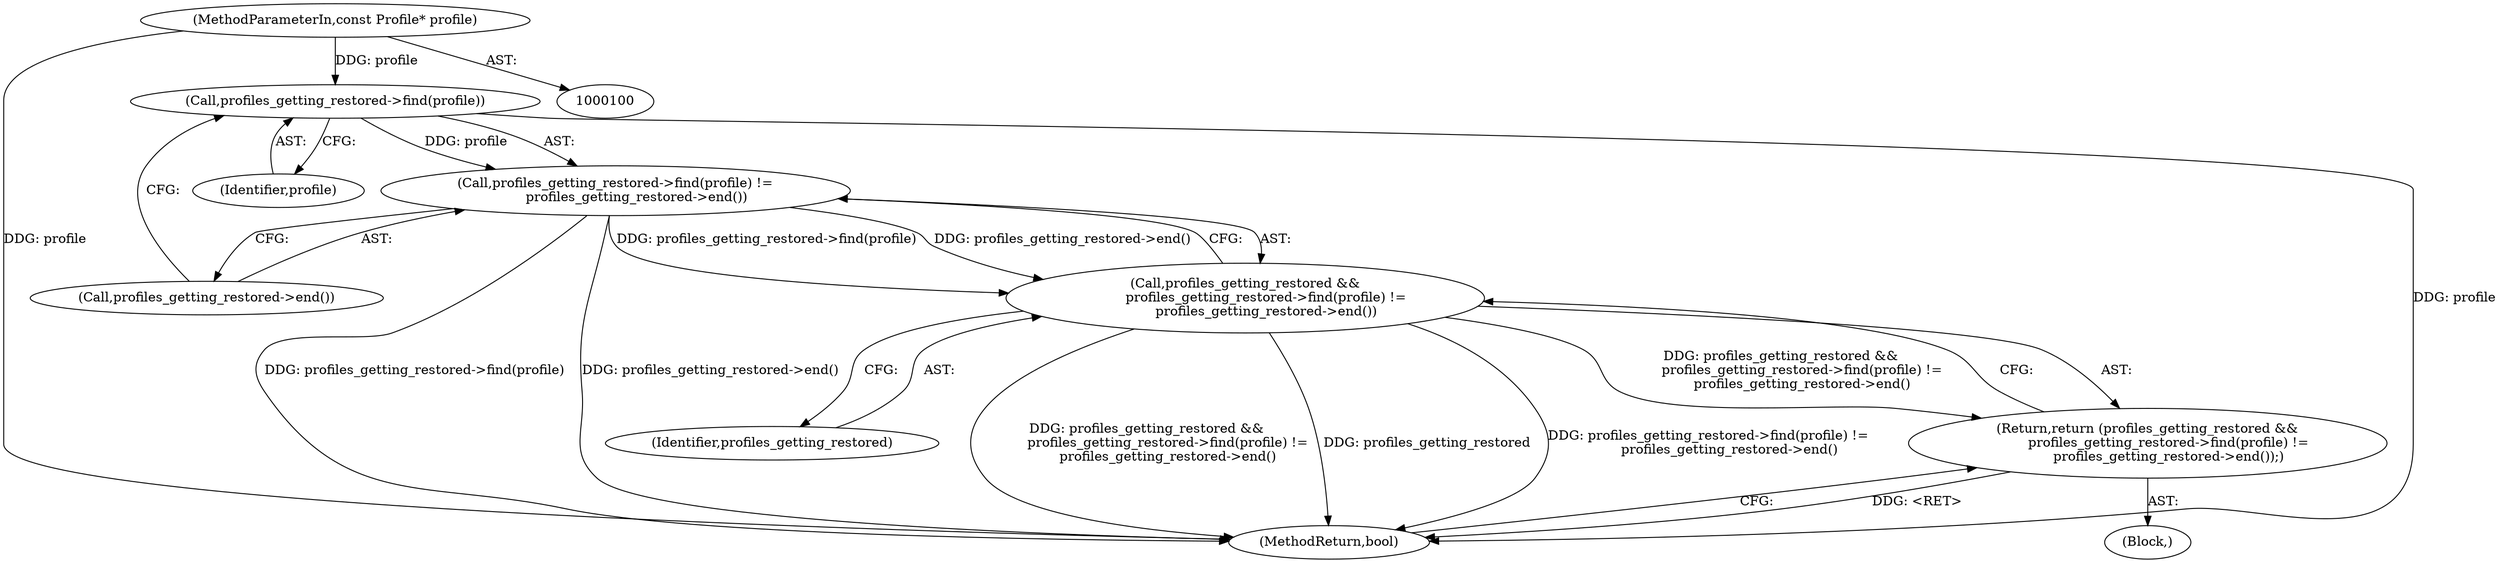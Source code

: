 digraph "1_Chrome_1dab554a7e795dac34313e2f7dbe4325628d12d4@pointer" {
"1000107" [label="(Call,profiles_getting_restored->find(profile))"];
"1000101" [label="(MethodParameterIn,const Profile* profile)"];
"1000106" [label="(Call,profiles_getting_restored->find(profile) !=\n          profiles_getting_restored->end())"];
"1000104" [label="(Call,profiles_getting_restored &&\n          profiles_getting_restored->find(profile) !=\n          profiles_getting_restored->end())"];
"1000103" [label="(Return,return (profiles_getting_restored &&\n          profiles_getting_restored->find(profile) !=\n          profiles_getting_restored->end());)"];
"1000104" [label="(Call,profiles_getting_restored &&\n          profiles_getting_restored->find(profile) !=\n          profiles_getting_restored->end())"];
"1000107" [label="(Call,profiles_getting_restored->find(profile))"];
"1000109" [label="(Call,profiles_getting_restored->end())"];
"1000110" [label="(MethodReturn,bool)"];
"1000105" [label="(Identifier,profiles_getting_restored)"];
"1000103" [label="(Return,return (profiles_getting_restored &&\n          profiles_getting_restored->find(profile) !=\n          profiles_getting_restored->end());)"];
"1000106" [label="(Call,profiles_getting_restored->find(profile) !=\n          profiles_getting_restored->end())"];
"1000101" [label="(MethodParameterIn,const Profile* profile)"];
"1000102" [label="(Block,)"];
"1000108" [label="(Identifier,profile)"];
"1000107" -> "1000106"  [label="AST: "];
"1000107" -> "1000108"  [label="CFG: "];
"1000108" -> "1000107"  [label="AST: "];
"1000109" -> "1000107"  [label="CFG: "];
"1000107" -> "1000110"  [label="DDG: profile"];
"1000107" -> "1000106"  [label="DDG: profile"];
"1000101" -> "1000107"  [label="DDG: profile"];
"1000101" -> "1000100"  [label="AST: "];
"1000101" -> "1000110"  [label="DDG: profile"];
"1000106" -> "1000104"  [label="AST: "];
"1000106" -> "1000109"  [label="CFG: "];
"1000109" -> "1000106"  [label="AST: "];
"1000104" -> "1000106"  [label="CFG: "];
"1000106" -> "1000110"  [label="DDG: profiles_getting_restored->find(profile)"];
"1000106" -> "1000110"  [label="DDG: profiles_getting_restored->end()"];
"1000106" -> "1000104"  [label="DDG: profiles_getting_restored->find(profile)"];
"1000106" -> "1000104"  [label="DDG: profiles_getting_restored->end()"];
"1000104" -> "1000103"  [label="AST: "];
"1000104" -> "1000105"  [label="CFG: "];
"1000105" -> "1000104"  [label="AST: "];
"1000103" -> "1000104"  [label="CFG: "];
"1000104" -> "1000110"  [label="DDG: profiles_getting_restored &&\n          profiles_getting_restored->find(profile) !=\n          profiles_getting_restored->end()"];
"1000104" -> "1000110"  [label="DDG: profiles_getting_restored"];
"1000104" -> "1000110"  [label="DDG: profiles_getting_restored->find(profile) !=\n          profiles_getting_restored->end()"];
"1000104" -> "1000103"  [label="DDG: profiles_getting_restored &&\n          profiles_getting_restored->find(profile) !=\n          profiles_getting_restored->end()"];
"1000103" -> "1000102"  [label="AST: "];
"1000110" -> "1000103"  [label="CFG: "];
"1000103" -> "1000110"  [label="DDG: <RET>"];
}

